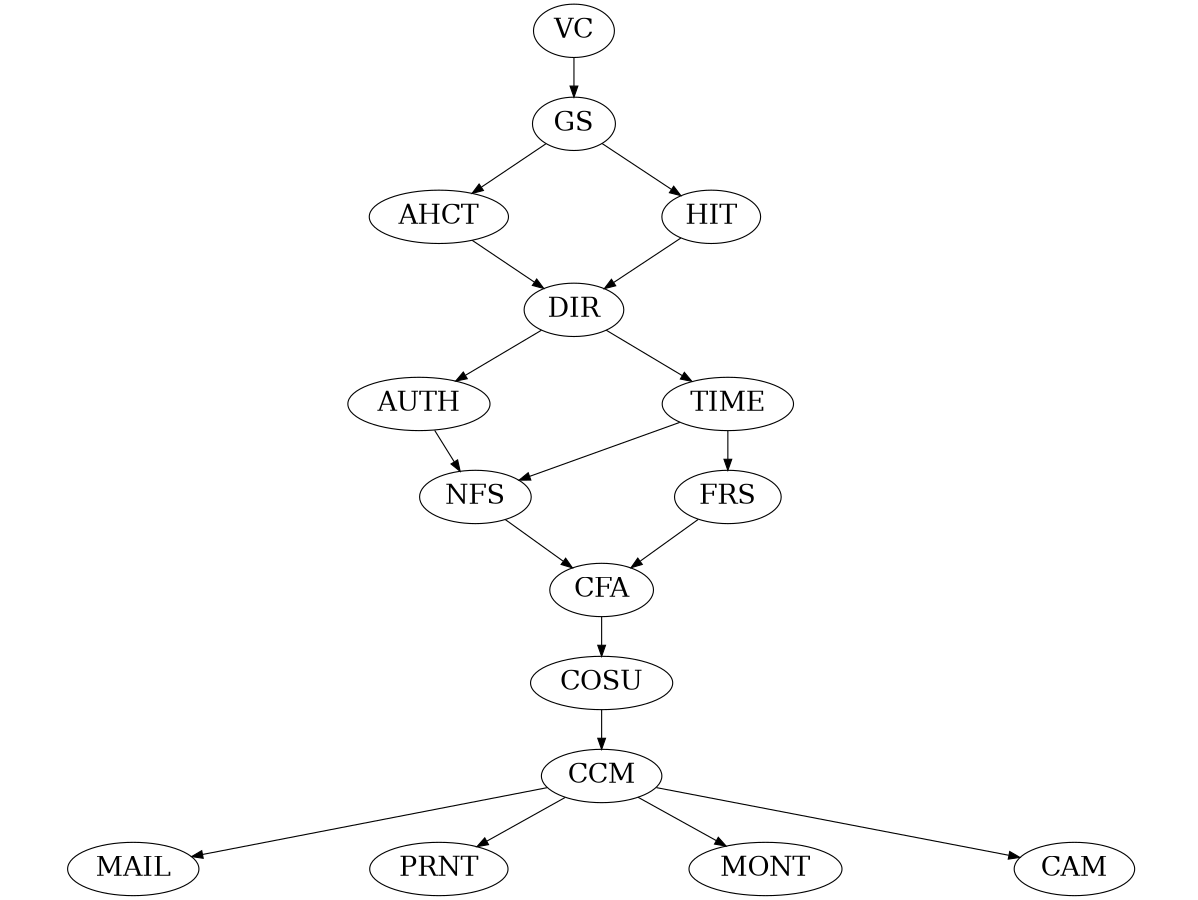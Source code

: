 digraph SecureInfrastructure {
	size="8,6"; ratio=fill; node[fontsize=24];
/*	
	VC [shape=box,label="Version Control"];
	GS [shape=box,label="Gold Server"];
	AHCT [shape=box,label="Ad-Hoc Change Tools"];
	HIT [shape=box,label="Host Install Tools"];
	DIR [shape=box,label="Directory Servers"];
	AUTH [shape=box,label="Authentication Servers"];
	TIME [shape=box,label="Time Servers"];
	NFS [shape=box,label="Network File Servers"];
	FRS [shape=box,label="File Replication Servers"];
	CFA [shape=box,label="Client File Access"];
	COSU [shape=box,label="Client OS Update"];
	CCM [shape=box,label="Client Configuration Management"];
	MAIL [shape=box,label="Mail"];
	PRNT [shape=box,label="Printing"];
	MONT [shape=box,label="Monitoring"];
	CAM [ shape=box,label="Client Application Management"]; 
*/
	VC -> GS;
	GS -> AHCT;
	GS -> HIT;
	AHCT -> DIR;
	HIT -> DIR;
	DIR -> AUTH;
	DIR -> TIME;
	AUTH -> NFS;
	TIME -> NFS;
	TIME -> FRS;
	NFS -> CFA;
	FRS -> CFA;
	CFA -> COSU;
	COSU -> CCM;
	CCM -> MAIL;
	CCM -> PRNT;
	CCM -> MONT;
	CCM -> CAM;

	subgraph "controlmachine" { label="Control Machine"; 
				VC;
				}
	
	subgraph "masterslave" { label="Master Slave Servers"; 
				AHCT;
				HIT;
				DIR;
				AUTH;
				TIME;
				}
	
	subgraph "filerepl" { label="File Replication Servers";
				NFS;
				FRS;
				}

	subgraph "clients" { label="Clients";
				CFA;
				COSU;
				CCM;
				MAIL;
				PRNT;
				MONT;
				CAM;
				}
}
